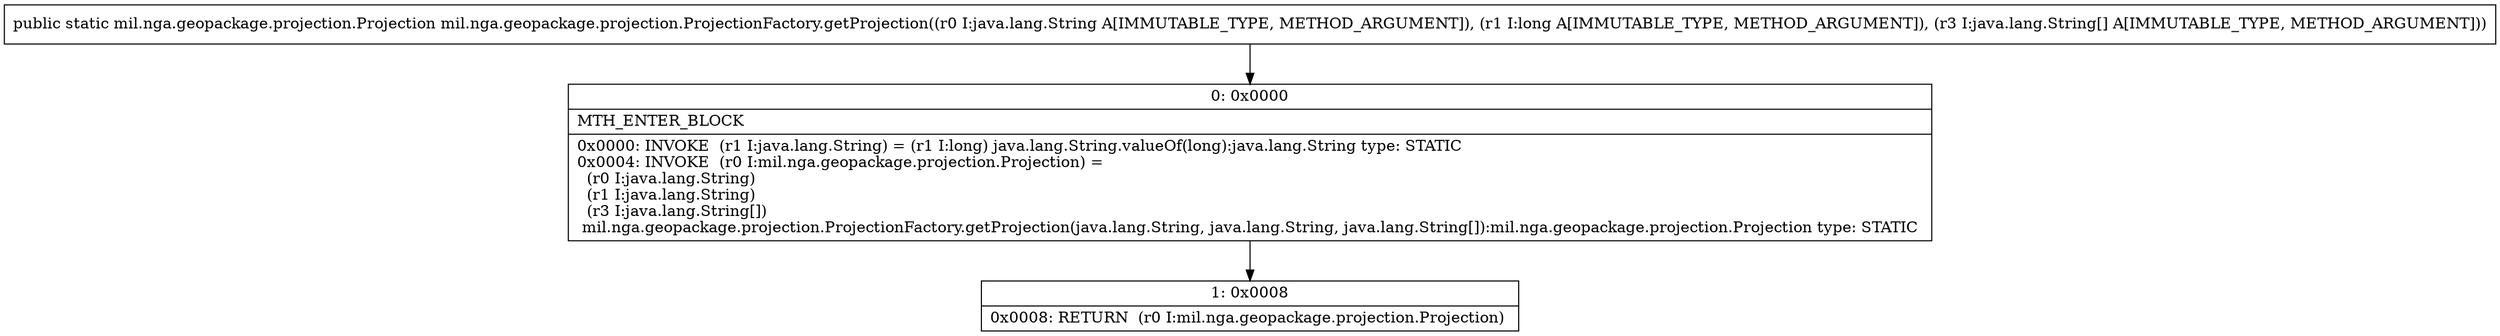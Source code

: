 digraph "CFG formil.nga.geopackage.projection.ProjectionFactory.getProjection(Ljava\/lang\/String;J[Ljava\/lang\/String;)Lmil\/nga\/geopackage\/projection\/Projection;" {
Node_0 [shape=record,label="{0\:\ 0x0000|MTH_ENTER_BLOCK\l|0x0000: INVOKE  (r1 I:java.lang.String) = (r1 I:long) java.lang.String.valueOf(long):java.lang.String type: STATIC \l0x0004: INVOKE  (r0 I:mil.nga.geopackage.projection.Projection) = \l  (r0 I:java.lang.String)\l  (r1 I:java.lang.String)\l  (r3 I:java.lang.String[])\l mil.nga.geopackage.projection.ProjectionFactory.getProjection(java.lang.String, java.lang.String, java.lang.String[]):mil.nga.geopackage.projection.Projection type: STATIC \l}"];
Node_1 [shape=record,label="{1\:\ 0x0008|0x0008: RETURN  (r0 I:mil.nga.geopackage.projection.Projection) \l}"];
MethodNode[shape=record,label="{public static mil.nga.geopackage.projection.Projection mil.nga.geopackage.projection.ProjectionFactory.getProjection((r0 I:java.lang.String A[IMMUTABLE_TYPE, METHOD_ARGUMENT]), (r1 I:long A[IMMUTABLE_TYPE, METHOD_ARGUMENT]), (r3 I:java.lang.String[] A[IMMUTABLE_TYPE, METHOD_ARGUMENT])) }"];
MethodNode -> Node_0;
Node_0 -> Node_1;
}


